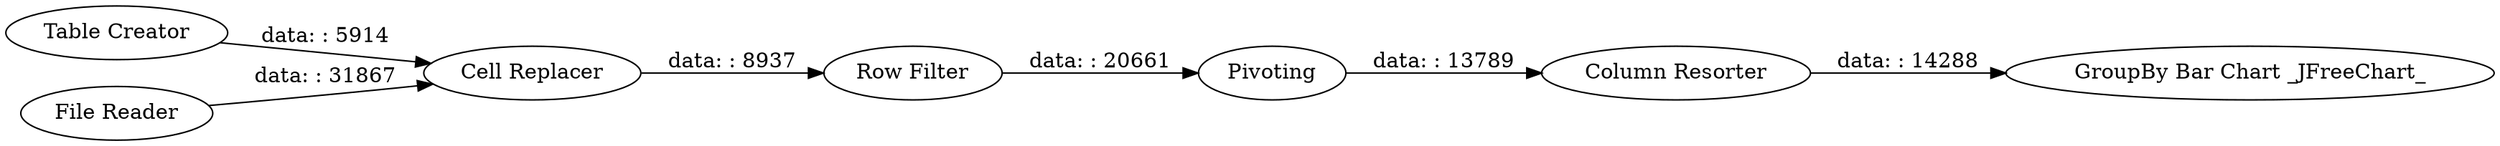 digraph {
	"-4064316785843316464_9" [label="Column Resorter"]
	"-4064316785843316464_8" [label=Pivoting]
	"-4064316785843316464_4" [label="Table Creator"]
	"-4064316785843316464_2" [label="File Reader"]
	"-4064316785843316464_7" [label="GroupBy Bar Chart _JFreeChart_"]
	"-4064316785843316464_6" [label="Cell Replacer"]
	"-4064316785843316464_10" [label="Row Filter"]
	"-4064316785843316464_9" -> "-4064316785843316464_7" [label="data: : 14288"]
	"-4064316785843316464_4" -> "-4064316785843316464_6" [label="data: : 5914"]
	"-4064316785843316464_8" -> "-4064316785843316464_9" [label="data: : 13789"]
	"-4064316785843316464_6" -> "-4064316785843316464_10" [label="data: : 8937"]
	"-4064316785843316464_2" -> "-4064316785843316464_6" [label="data: : 31867"]
	"-4064316785843316464_10" -> "-4064316785843316464_8" [label="data: : 20661"]
	rankdir=LR
}
